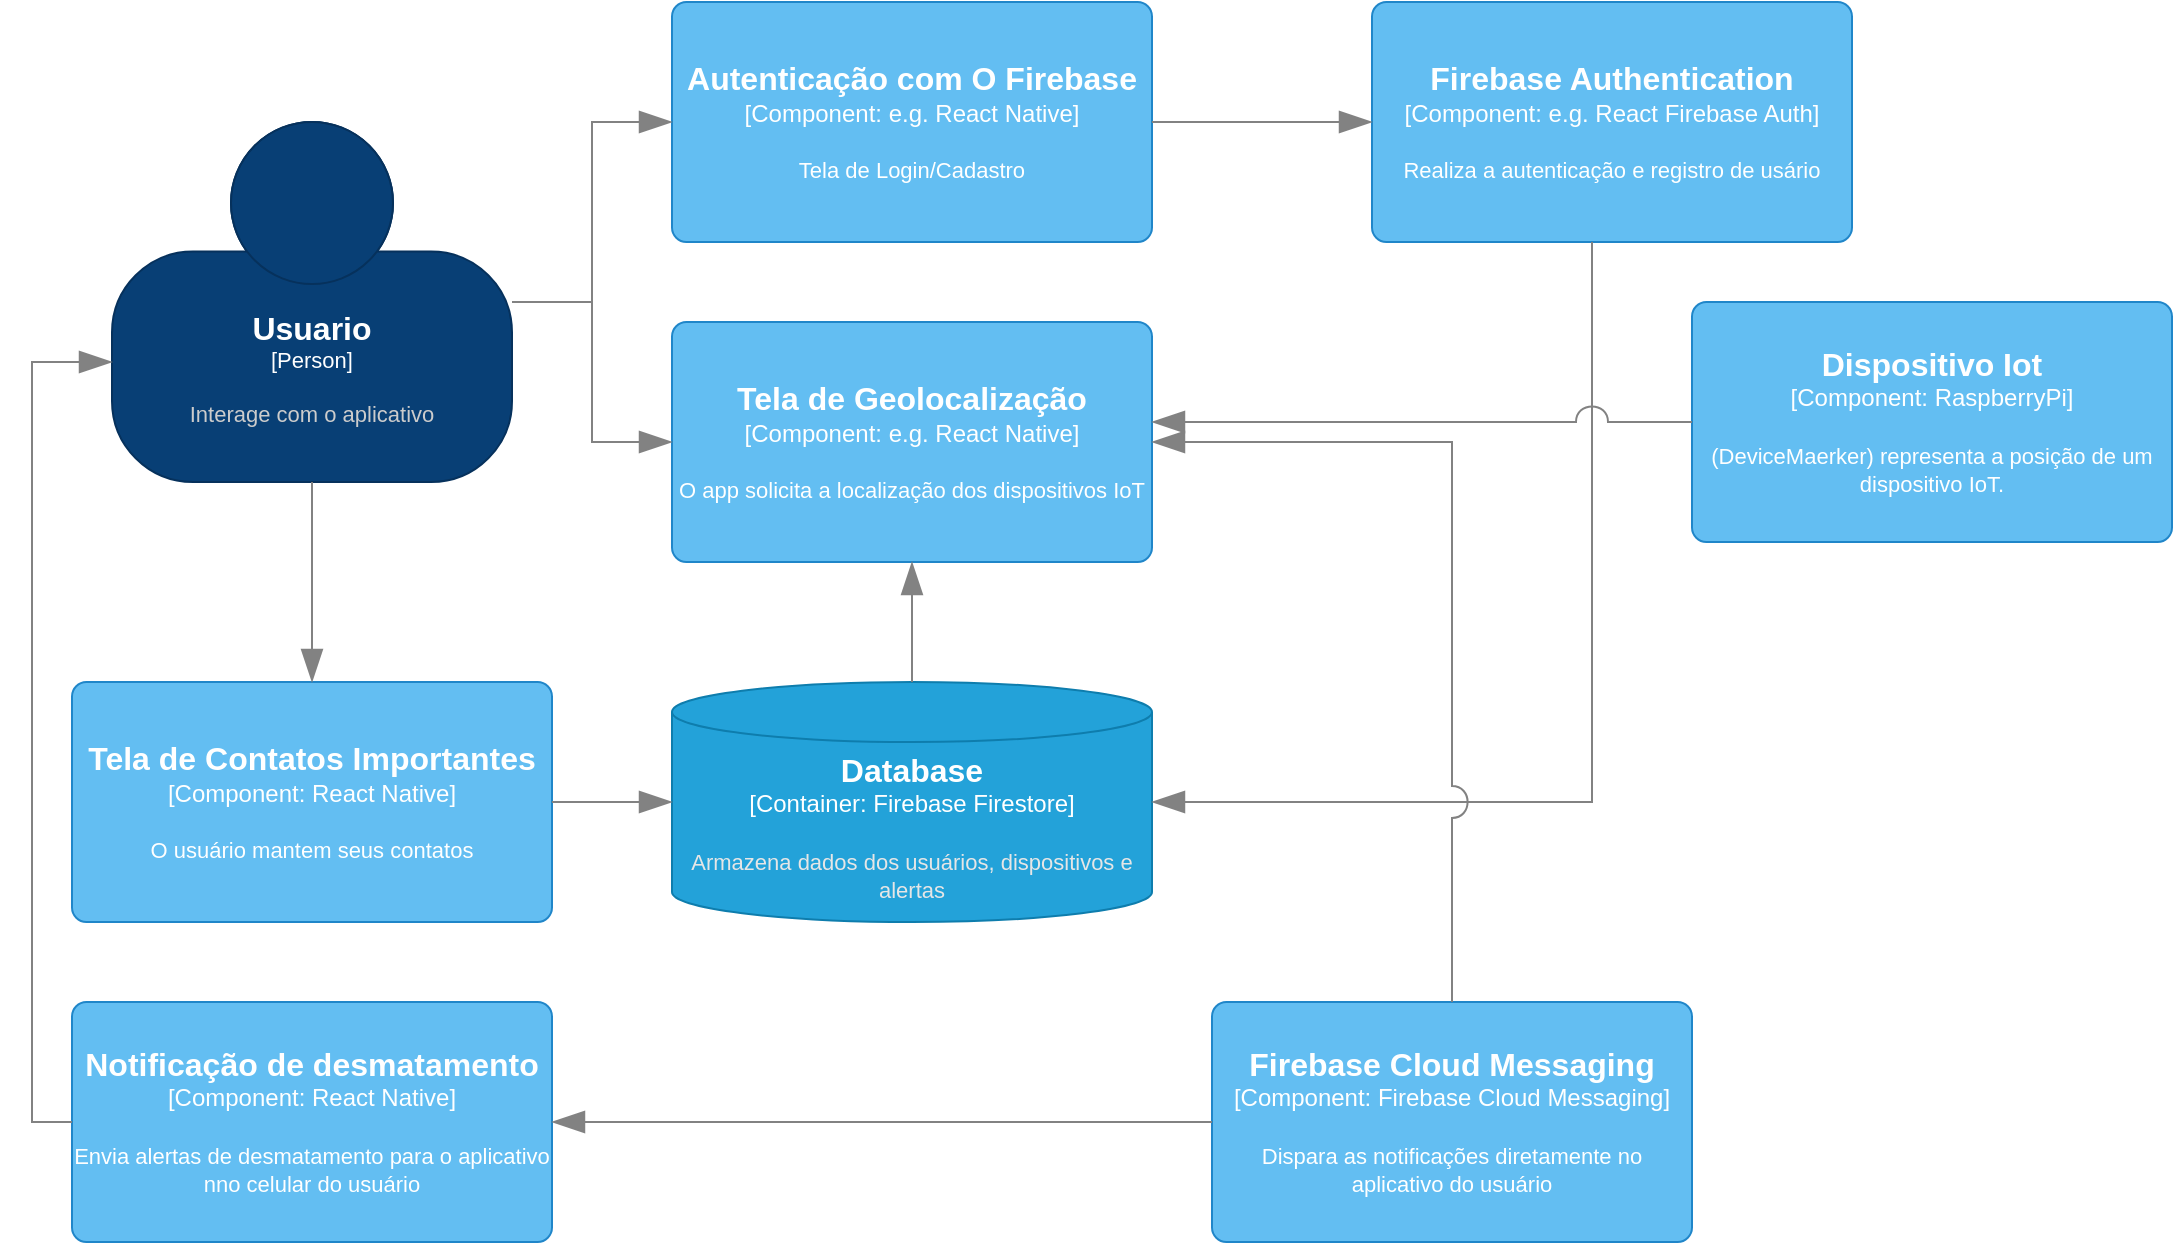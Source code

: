 <mxfile version="24.7.17">
  <diagram name="Página-1" id="Y4D3l-FTgSFV5gsvuHlW">
    <mxGraphModel dx="1175" dy="705" grid="1" gridSize="10" guides="1" tooltips="1" connect="1" arrows="1" fold="1" page="1" pageScale="1" pageWidth="827" pageHeight="1169" math="0" shadow="0">
      <root>
        <mxCell id="0" />
        <mxCell id="1" parent="0" />
        <object placeholders="1" c4Name="Usuario" c4Type="Person" c4Description="Interage com o aplicativo" label="&lt;font style=&quot;font-size: 16px&quot;&gt;&lt;b&gt;%c4Name%&lt;/b&gt;&lt;/font&gt;&lt;div&gt;[%c4Type%]&lt;/div&gt;&lt;br&gt;&lt;div&gt;&lt;font style=&quot;font-size: 11px&quot;&gt;&lt;font color=&quot;#cccccc&quot;&gt;%c4Description%&lt;/font&gt;&lt;/div&gt;" id="puc4MhzXWcM8wD4VGBW5-1">
          <mxCell style="html=1;fontSize=11;dashed=0;whiteSpace=wrap;fillColor=#083F75;strokeColor=#06315C;fontColor=#ffffff;shape=mxgraph.c4.person2;align=center;metaEdit=1;points=[[0.5,0,0],[1,0.5,0],[1,0.75,0],[0.75,1,0],[0.5,1,0],[0.25,1,0],[0,0.75,0],[0,0.5,0]];resizable=0;" vertex="1" parent="1">
            <mxGeometry x="60" y="300" width="200" height="180" as="geometry" />
          </mxCell>
        </object>
        <object placeholders="1" c4Name="Autenticação com O Firebase" c4Type="Component" c4Technology="e.g. React Native" c4Description="Tela de Login/Cadastro" label="&lt;font style=&quot;font-size: 16px&quot;&gt;&lt;b&gt;%c4Name%&lt;/b&gt;&lt;/font&gt;&lt;div&gt;[%c4Type%: %c4Technology%]&lt;/div&gt;&lt;br&gt;&lt;div&gt;&lt;font style=&quot;font-size: 11px&quot;&gt;%c4Description%&lt;/font&gt;&lt;/div&gt;" id="puc4MhzXWcM8wD4VGBW5-2">
          <mxCell style="rounded=1;whiteSpace=wrap;html=1;labelBackgroundColor=none;fillColor=#63BEF2;fontColor=#ffffff;align=center;arcSize=6;strokeColor=#2086C9;metaEdit=1;resizable=0;points=[[0.25,0,0],[0.5,0,0],[0.75,0,0],[1,0.25,0],[1,0.5,0],[1,0.75,0],[0.75,1,0],[0.5,1,0],[0.25,1,0],[0,0.75,0],[0,0.5,0],[0,0.25,0]];" vertex="1" parent="1">
            <mxGeometry x="340" y="240" width="240" height="120" as="geometry" />
          </mxCell>
        </object>
        <object placeholders="1" c4Name="Firebase Authentication" c4Type="Component" c4Technology="e.g. React Firebase Auth" c4Description="Realiza a autenticação e registro de usário" label="&lt;font style=&quot;font-size: 16px&quot;&gt;&lt;b&gt;%c4Name%&lt;/b&gt;&lt;/font&gt;&lt;div&gt;[%c4Type%: %c4Technology%]&lt;/div&gt;&lt;br&gt;&lt;div&gt;&lt;font style=&quot;font-size: 11px&quot;&gt;%c4Description%&lt;/font&gt;&lt;/div&gt;" id="puc4MhzXWcM8wD4VGBW5-3">
          <mxCell style="rounded=1;whiteSpace=wrap;html=1;labelBackgroundColor=none;fillColor=#63BEF2;fontColor=#ffffff;align=center;arcSize=6;strokeColor=#2086C9;metaEdit=1;resizable=0;points=[[0.25,0,0],[0.5,0,0],[0.75,0,0],[1,0.25,0],[1,0.5,0],[1,0.75,0],[0.75,1,0],[0.5,1,0],[0.25,1,0],[0,0.75,0],[0,0.5,0],[0,0.25,0]];" vertex="1" parent="1">
            <mxGeometry x="690" y="240" width="240" height="120" as="geometry" />
          </mxCell>
        </object>
        <object placeholders="1" c4Name="Tela de Geolocalização" c4Type="Component" c4Technology="e.g. React Native" c4Description="O app solicita a localização dos dispositivos IoT" label="&lt;font style=&quot;font-size: 16px&quot;&gt;&lt;b&gt;%c4Name%&lt;/b&gt;&lt;/font&gt;&lt;div&gt;[%c4Type%: %c4Technology%]&lt;/div&gt;&lt;br&gt;&lt;div&gt;&lt;font style=&quot;font-size: 11px&quot;&gt;%c4Description%&lt;/font&gt;&lt;/div&gt;" id="puc4MhzXWcM8wD4VGBW5-4">
          <mxCell style="rounded=1;whiteSpace=wrap;html=1;labelBackgroundColor=none;fillColor=#63BEF2;fontColor=#ffffff;align=center;arcSize=6;strokeColor=#2086C9;metaEdit=1;resizable=0;points=[[0.25,0,0],[0.5,0,0],[0.75,0,0],[1,0.25,0],[1,0.5,0],[1,0.75,0],[0.75,1,0],[0.5,1,0],[0.25,1,0],[0,0.75,0],[0,0.5,0],[0,0.25,0]];" vertex="1" parent="1">
            <mxGeometry x="340" y="400" width="240" height="120" as="geometry" />
          </mxCell>
        </object>
        <object placeholders="1" c4Name="Dispositivo Iot" c4Type="Component" c4Technology="RaspberryPi" c4Description="(DeviceMaerker) representa a posição de um dispositivo IoT." label="&lt;font style=&quot;font-size: 16px&quot;&gt;&lt;b&gt;%c4Name%&lt;/b&gt;&lt;/font&gt;&lt;div&gt;[%c4Type%: %c4Technology%]&lt;/div&gt;&lt;br&gt;&lt;div&gt;&lt;font style=&quot;font-size: 11px&quot;&gt;%c4Description%&lt;/font&gt;&lt;/div&gt;" id="puc4MhzXWcM8wD4VGBW5-5">
          <mxCell style="rounded=1;whiteSpace=wrap;html=1;labelBackgroundColor=none;fillColor=#63BEF2;fontColor=#ffffff;align=center;arcSize=6;strokeColor=#2086C9;metaEdit=1;resizable=0;points=[[0.25,0,0],[0.5,0,0],[0.75,0,0],[1,0.25,0],[1,0.5,0],[1,0.75,0],[0.75,1,0],[0.5,1,0],[0.25,1,0],[0,0.75,0],[0,0.5,0],[0,0.25,0]];" vertex="1" parent="1">
            <mxGeometry x="850" y="390" width="240" height="120" as="geometry" />
          </mxCell>
        </object>
        <object placeholders="1" c4Name="Tela de Contatos Importantes" c4Type="Component" c4Technology="React Native" c4Description="O usuário mantem seus contatos" label="&lt;font style=&quot;font-size: 16px&quot;&gt;&lt;b&gt;%c4Name%&lt;/b&gt;&lt;/font&gt;&lt;div&gt;[%c4Type%: %c4Technology%]&lt;/div&gt;&lt;br&gt;&lt;div&gt;&lt;font style=&quot;font-size: 11px&quot;&gt;%c4Description%&lt;/font&gt;&lt;/div&gt;" id="puc4MhzXWcM8wD4VGBW5-6">
          <mxCell style="rounded=1;whiteSpace=wrap;html=1;labelBackgroundColor=none;fillColor=#63BEF2;fontColor=#ffffff;align=center;arcSize=6;strokeColor=#2086C9;metaEdit=1;resizable=0;points=[[0.25,0,0],[0.5,0,0],[0.75,0,0],[1,0.25,0],[1,0.5,0],[1,0.75,0],[0.75,1,0],[0.5,1,0],[0.25,1,0],[0,0.75,0],[0,0.5,0],[0,0.25,0]];" vertex="1" parent="1">
            <mxGeometry x="40" y="580" width="240" height="120" as="geometry" />
          </mxCell>
        </object>
        <object placeholders="1" c4Name="Database" c4Type="Container" c4Technology="Firebase Firestore" c4Description="Armazena dados dos usuários, dispositivos e alertas" label="&lt;font style=&quot;font-size: 16px&quot;&gt;&lt;b&gt;%c4Name%&lt;/b&gt;&lt;/font&gt;&lt;div&gt;[%c4Type%:&amp;nbsp;%c4Technology%]&lt;/div&gt;&lt;br&gt;&lt;div&gt;&lt;font style=&quot;font-size: 11px&quot;&gt;&lt;font color=&quot;#E6E6E6&quot;&gt;%c4Description%&lt;/font&gt;&lt;/div&gt;" id="puc4MhzXWcM8wD4VGBW5-7">
          <mxCell style="shape=cylinder3;size=15;whiteSpace=wrap;html=1;boundedLbl=1;rounded=0;labelBackgroundColor=none;fillColor=#23A2D9;fontSize=12;fontColor=#ffffff;align=center;strokeColor=#0E7DAD;metaEdit=1;points=[[0.5,0,0],[1,0.25,0],[1,0.5,0],[1,0.75,0],[0.5,1,0],[0,0.75,0],[0,0.5,0],[0,0.25,0]];resizable=0;" vertex="1" parent="1">
            <mxGeometry x="340" y="580" width="240" height="120" as="geometry" />
          </mxCell>
        </object>
        <object placeholders="1" c4Name="Notificação de desmatamento" c4Type="Component" c4Technology="React Native" c4Description="Envia alertas de desmatamento para o aplicativo nno celular do usuário" label="&lt;font style=&quot;font-size: 16px&quot;&gt;&lt;b&gt;%c4Name%&lt;/b&gt;&lt;/font&gt;&lt;div&gt;[%c4Type%: %c4Technology%]&lt;/div&gt;&lt;br&gt;&lt;div&gt;&lt;font style=&quot;font-size: 11px&quot;&gt;%c4Description%&lt;/font&gt;&lt;/div&gt;" id="puc4MhzXWcM8wD4VGBW5-8">
          <mxCell style="rounded=1;whiteSpace=wrap;html=1;labelBackgroundColor=none;fillColor=#63BEF2;fontColor=#ffffff;align=center;arcSize=6;strokeColor=#2086C9;metaEdit=1;resizable=0;points=[[0.25,0,0],[0.5,0,0],[0.75,0,0],[1,0.25,0],[1,0.5,0],[1,0.75,0],[0.75,1,0],[0.5,1,0],[0.25,1,0],[0,0.75,0],[0,0.5,0],[0,0.25,0]];" vertex="1" parent="1">
            <mxGeometry x="40" y="740" width="240" height="120" as="geometry" />
          </mxCell>
        </object>
        <object placeholders="1" c4Name="Firebase Cloud Messaging" c4Type="Component" c4Technology="Firebase Cloud Messaging" c4Description="Dispara as notificações diretamente no aplicativo do usuário" label="&lt;font style=&quot;font-size: 16px&quot;&gt;&lt;b&gt;%c4Name%&lt;/b&gt;&lt;/font&gt;&lt;div&gt;[%c4Type%: %c4Technology%]&lt;/div&gt;&lt;br&gt;&lt;div&gt;&lt;font style=&quot;font-size: 11px&quot;&gt;%c4Description%&lt;/font&gt;&lt;/div&gt;" id="puc4MhzXWcM8wD4VGBW5-9">
          <mxCell style="rounded=1;whiteSpace=wrap;html=1;labelBackgroundColor=none;fillColor=#63BEF2;fontColor=#ffffff;align=center;arcSize=6;strokeColor=#2086C9;metaEdit=1;resizable=0;points=[[0.25,0,0],[0.5,0,0],[0.75,0,0],[1,0.25,0],[1,0.5,0],[1,0.75,0],[0.75,1,0],[0.5,1,0],[0.25,1,0],[0,0.75,0],[0,0.5,0],[0,0.25,0]];" vertex="1" parent="1">
            <mxGeometry x="610" y="740" width="240" height="120" as="geometry" />
          </mxCell>
        </object>
        <object placeholders="1" c4Type="Relationship" id="puc4MhzXWcM8wD4VGBW5-10">
          <mxCell style="endArrow=blockThin;html=1;fontSize=10;fontColor=#404040;strokeWidth=1;endFill=1;strokeColor=#828282;elbow=vertical;metaEdit=1;endSize=14;startSize=14;jumpStyle=arc;jumpSize=16;rounded=0;edgeStyle=orthogonalEdgeStyle;" edge="1" parent="1" source="puc4MhzXWcM8wD4VGBW5-2" target="puc4MhzXWcM8wD4VGBW5-3">
            <mxGeometry width="240" relative="1" as="geometry">
              <mxPoint x="470" y="620" as="sourcePoint" />
              <mxPoint x="710" y="620" as="targetPoint" />
            </mxGeometry>
          </mxCell>
        </object>
        <object placeholders="1" c4Type="Relationship" id="puc4MhzXWcM8wD4VGBW5-11">
          <mxCell style="endArrow=blockThin;html=1;fontSize=10;fontColor=#404040;strokeWidth=1;endFill=1;strokeColor=#828282;elbow=vertical;metaEdit=1;endSize=14;startSize=14;jumpStyle=arc;jumpSize=16;rounded=0;edgeStyle=orthogonalEdgeStyle;" edge="1" parent="1" source="puc4MhzXWcM8wD4VGBW5-1" target="puc4MhzXWcM8wD4VGBW5-2">
            <mxGeometry width="240" relative="1" as="geometry">
              <mxPoint x="480" y="630" as="sourcePoint" />
              <mxPoint x="720" y="630" as="targetPoint" />
              <Array as="points">
                <mxPoint x="300" y="390" />
                <mxPoint x="300" y="300" />
              </Array>
            </mxGeometry>
          </mxCell>
        </object>
        <object placeholders="1" c4Type="Relationship" id="puc4MhzXWcM8wD4VGBW5-12">
          <mxCell style="endArrow=blockThin;html=1;fontSize=10;fontColor=#404040;strokeWidth=1;endFill=1;strokeColor=#828282;elbow=vertical;metaEdit=1;endSize=14;startSize=14;jumpStyle=arc;jumpSize=16;rounded=0;edgeStyle=orthogonalEdgeStyle;" edge="1" parent="1" source="puc4MhzXWcM8wD4VGBW5-1" target="puc4MhzXWcM8wD4VGBW5-4">
            <mxGeometry width="240" relative="1" as="geometry">
              <mxPoint x="490" y="640" as="sourcePoint" />
              <mxPoint x="730" y="640" as="targetPoint" />
            </mxGeometry>
          </mxCell>
        </object>
        <object placeholders="1" c4Type="Relationship" id="puc4MhzXWcM8wD4VGBW5-13">
          <mxCell style="endArrow=blockThin;html=1;fontSize=10;fontColor=#404040;strokeWidth=1;endFill=1;strokeColor=#828282;elbow=vertical;metaEdit=1;endSize=14;startSize=14;jumpStyle=arc;jumpSize=16;rounded=0;edgeStyle=orthogonalEdgeStyle;" edge="1" parent="1" source="puc4MhzXWcM8wD4VGBW5-1" target="puc4MhzXWcM8wD4VGBW5-6">
            <mxGeometry width="240" relative="1" as="geometry">
              <mxPoint x="500" y="650" as="sourcePoint" />
              <mxPoint x="740" y="650" as="targetPoint" />
            </mxGeometry>
          </mxCell>
        </object>
        <object placeholders="1" c4Type="Relationship" id="puc4MhzXWcM8wD4VGBW5-14">
          <mxCell style="endArrow=blockThin;html=1;fontSize=10;fontColor=#404040;strokeWidth=1;endFill=1;strokeColor=#828282;elbow=vertical;metaEdit=1;endSize=14;startSize=14;jumpStyle=arc;jumpSize=16;rounded=0;edgeStyle=orthogonalEdgeStyle;" edge="1" parent="1" source="puc4MhzXWcM8wD4VGBW5-6" target="puc4MhzXWcM8wD4VGBW5-7">
            <mxGeometry width="240" relative="1" as="geometry">
              <mxPoint x="510" y="660" as="sourcePoint" />
              <mxPoint x="750" y="660" as="targetPoint" />
            </mxGeometry>
          </mxCell>
        </object>
        <object placeholders="1" c4Type="Relationship" id="puc4MhzXWcM8wD4VGBW5-15">
          <mxCell style="endArrow=blockThin;html=1;fontSize=10;fontColor=#404040;strokeWidth=1;endFill=1;strokeColor=#828282;elbow=vertical;metaEdit=1;endSize=14;startSize=14;jumpStyle=arc;jumpSize=16;rounded=0;edgeStyle=orthogonalEdgeStyle;" edge="1" parent="1" source="puc4MhzXWcM8wD4VGBW5-3" target="puc4MhzXWcM8wD4VGBW5-7">
            <mxGeometry width="240" relative="1" as="geometry">
              <mxPoint x="520" y="670" as="sourcePoint" />
              <mxPoint x="760" y="670" as="targetPoint" />
              <Array as="points">
                <mxPoint x="800" y="640" />
              </Array>
            </mxGeometry>
          </mxCell>
        </object>
        <object placeholders="1" c4Type="Relationship" id="puc4MhzXWcM8wD4VGBW5-16">
          <mxCell style="endArrow=blockThin;html=1;fontSize=10;fontColor=#404040;strokeWidth=1;endFill=1;strokeColor=#828282;elbow=vertical;metaEdit=1;endSize=14;startSize=14;jumpStyle=arc;jumpSize=16;rounded=0;edgeStyle=orthogonalEdgeStyle;" edge="1" parent="1" source="puc4MhzXWcM8wD4VGBW5-7" target="puc4MhzXWcM8wD4VGBW5-4">
            <mxGeometry width="240" relative="1" as="geometry">
              <mxPoint x="530" y="680" as="sourcePoint" />
              <mxPoint x="770" y="680" as="targetPoint" />
            </mxGeometry>
          </mxCell>
        </object>
        <object placeholders="1" c4Type="Relationship" id="puc4MhzXWcM8wD4VGBW5-17">
          <mxCell style="endArrow=blockThin;html=1;fontSize=10;fontColor=#404040;strokeWidth=1;endFill=1;strokeColor=#828282;elbow=vertical;metaEdit=1;endSize=14;startSize=14;jumpStyle=arc;jumpSize=16;rounded=0;edgeStyle=orthogonalEdgeStyle;" edge="1" parent="1" source="puc4MhzXWcM8wD4VGBW5-5" target="puc4MhzXWcM8wD4VGBW5-4">
            <mxGeometry width="240" relative="1" as="geometry">
              <mxPoint x="540" y="690" as="sourcePoint" />
              <mxPoint x="780" y="690" as="targetPoint" />
              <Array as="points">
                <mxPoint x="930" y="460" />
                <mxPoint x="930" y="460" />
              </Array>
            </mxGeometry>
          </mxCell>
        </object>
        <object placeholders="1" c4Type="Relationship" id="puc4MhzXWcM8wD4VGBW5-19">
          <mxCell style="endArrow=blockThin;html=1;fontSize=10;fontColor=#404040;strokeWidth=1;endFill=1;strokeColor=#828282;elbow=vertical;metaEdit=1;endSize=14;startSize=14;jumpStyle=arc;jumpSize=16;rounded=0;edgeStyle=orthogonalEdgeStyle;" edge="1" parent="1" source="puc4MhzXWcM8wD4VGBW5-9" target="puc4MhzXWcM8wD4VGBW5-4">
            <mxGeometry width="240" relative="1" as="geometry">
              <mxPoint x="550" y="700" as="sourcePoint" />
              <mxPoint x="790" y="700" as="targetPoint" />
              <Array as="points">
                <mxPoint x="730" y="460" />
              </Array>
            </mxGeometry>
          </mxCell>
        </object>
        <object placeholders="1" c4Type="Relationship" id="puc4MhzXWcM8wD4VGBW5-20">
          <mxCell style="endArrow=blockThin;html=1;fontSize=10;fontColor=#404040;strokeWidth=1;endFill=1;strokeColor=#828282;elbow=vertical;metaEdit=1;endSize=14;startSize=14;jumpStyle=arc;jumpSize=16;rounded=0;edgeStyle=orthogonalEdgeStyle;" edge="1" parent="1" source="puc4MhzXWcM8wD4VGBW5-9" target="puc4MhzXWcM8wD4VGBW5-8">
            <mxGeometry width="240" relative="1" as="geometry">
              <mxPoint x="560" y="710" as="sourcePoint" />
              <mxPoint x="800" y="710" as="targetPoint" />
            </mxGeometry>
          </mxCell>
        </object>
        <object placeholders="1" c4Type="Relationship" id="puc4MhzXWcM8wD4VGBW5-21">
          <mxCell style="endArrow=blockThin;html=1;fontSize=10;fontColor=#404040;strokeWidth=1;endFill=1;strokeColor=#828282;elbow=vertical;metaEdit=1;endSize=14;startSize=14;jumpStyle=arc;jumpSize=16;rounded=0;edgeStyle=orthogonalEdgeStyle;" edge="1" parent="1" source="puc4MhzXWcM8wD4VGBW5-8" target="puc4MhzXWcM8wD4VGBW5-1">
            <mxGeometry width="240" relative="1" as="geometry">
              <mxPoint x="570" y="720" as="sourcePoint" />
              <mxPoint x="810" y="720" as="targetPoint" />
              <Array as="points">
                <mxPoint x="20" y="800" />
                <mxPoint x="20" y="420" />
              </Array>
            </mxGeometry>
          </mxCell>
        </object>
      </root>
    </mxGraphModel>
  </diagram>
</mxfile>
